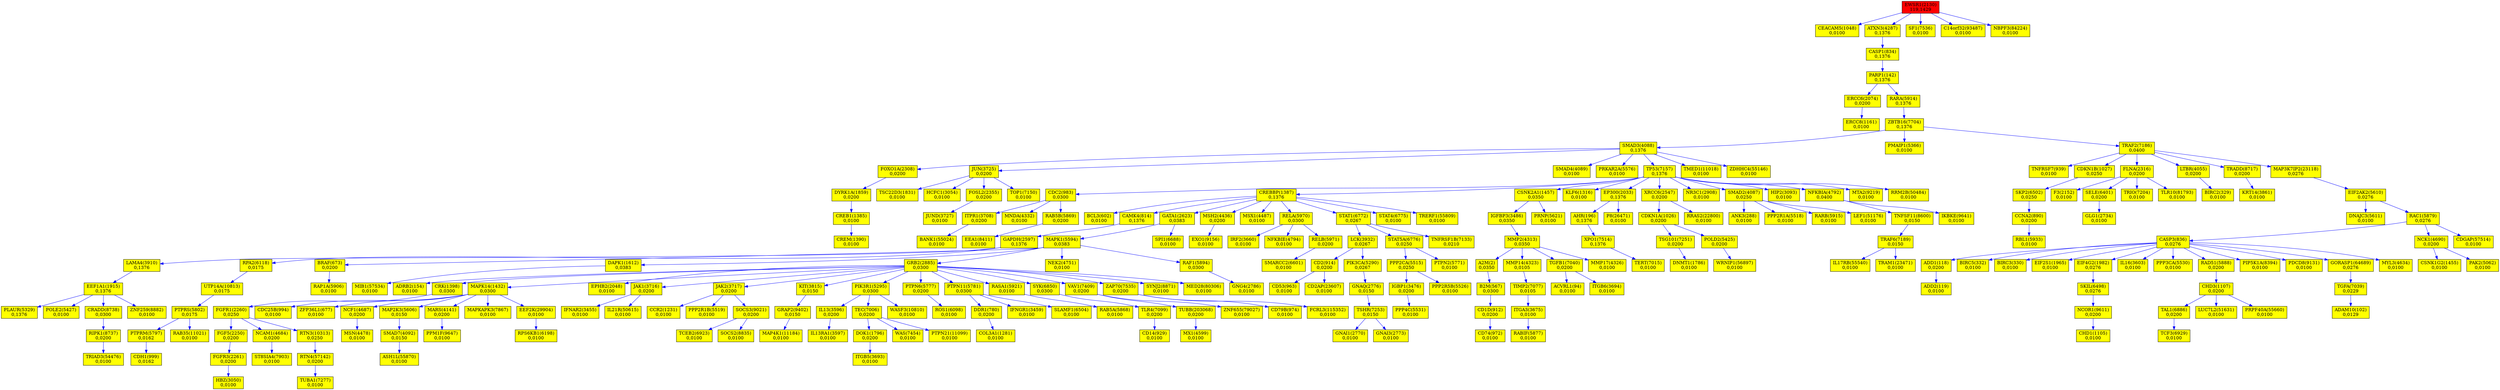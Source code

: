 digraph tmp_ans13 {
N_0 [shape = box, style = filled, fillcolor = yellow, label = "ADD1(118)\n0,0200"];
N_1 [shape = box, style = filled, fillcolor = yellow, label = "ADD2(119)\n0,0100"];
N_2 [shape = box, style = filled, fillcolor = yellow, label = "PARP1(142)\n0,1376"];
N_3 [shape = box, style = filled, fillcolor = yellow, label = "ADRB2(154)\n0,0100"];
N_4 [shape = box, style = filled, fillcolor = yellow, label = "AHR(196)\n0,1376"];
N_5 [shape = box, style = filled, fillcolor = yellow, label = "A2M(2)\n0,0350"];
N_6 [shape = box, style = filled, fillcolor = yellow, label = "ACVRL1(94)\n0,0100"];
N_7 [shape = box, style = filled, fillcolor = yellow, label = "BIRC5(332)\n0,0100"];
N_8 [shape = box, style = filled, fillcolor = yellow, label = "ADAM10(102)\n0,0129"];
N_9 [shape = box, style = filled, fillcolor = yellow, label = "B2M(567)\n0,0300"];
N_10 [shape = box, style = filled, fillcolor = yellow, label = "BRAF(673)\n0,0200"];
N_11 [shape = box, style = filled, fillcolor = yellow, label = "DDR1(780)\n0,0200"];
N_12 [shape = box, style = filled, fillcolor = yellow, label = "CASP1(834)\n0,1376"];
N_13 [shape = box, style = filled, fillcolor = yellow, label = "CASP3(836)\n0,0276"];
N_14 [shape = box, style = filled, fillcolor = yellow, label = "BIRC3(330)\n0,0100"];
N_15 [shape = box, style = filled, fillcolor = yellow, label = "BIRC2(329)\n0,0100"];
N_16 [shape = box, style = filled, fillcolor = yellow, label = "CD2(914)\n0,0200"];
N_17 [shape = box, style = filled, fillcolor = yellow, label = "TNFRSF7(939)\n0,0100"];
N_18 [shape = box, style = filled, fillcolor = yellow, label = "CD74(972)\n0,0100"];
N_19 [shape = box, style = filled, fillcolor = yellow, label = "CD1D(912)\n0,0200"];
N_20 [shape = box, style = filled, fillcolor = yellow, label = "CCNA2(890)\n0,0200"];
N_21 [shape = box, style = filled, fillcolor = yellow, label = "CDC2(983)\n0,0300"];
N_22 [shape = box, style = filled, fillcolor = yellow, label = "CDH1(999)\n0,0162"];
N_23 [shape = box, style = filled, fillcolor = yellow, label = "CDKN1A(1026)\n0,0200"];
N_24 [shape = box, style = filled, fillcolor = yellow, label = "CHD3(1107)\n0,0200"];
N_25 [shape = box, style = filled, fillcolor = yellow, label = "CDC25B(994)\n0,0100"];
N_26 [shape = box, style = filled, fillcolor = yellow, label = "CDKN1B(1027)\n0,0250"];
N_27 [shape = box, style = filled, fillcolor = yellow, label = "CCR2(1231)\n0,0100"];
N_28 [shape = box, style = filled, fillcolor = yellow, label = "BCL3(602)\n0,0100"];
N_29 [shape = box, style = filled, fillcolor = yellow, label = "CREB1(1385)\n0,0100"];
N_30 [shape = box, style = filled, fillcolor = yellow, label = "CREBBP(1387)\n0,1376"];
N_31 [shape = box, style = filled, fillcolor = yellow, label = "CAMK4(814)\n0,1376"];
N_32 [shape = box, style = filled, fillcolor = yellow, label = "CREM(1390)\n0,0100"];
N_33 [shape = box, style = filled, fillcolor = yellow, label = "CRK(1398)\n0,0300"];
N_34 [shape = box, style = filled, fillcolor = yellow, label = "ZFP36L1(677)\n0,0100"];
N_35 [shape = box, style = filled, fillcolor = yellow, label = "CSNK2A1(1457)\n0,0350"];
N_36 [shape = box, style = filled, fillcolor = yellow, label = "MAPK14(1432)\n0,0300"];
N_37 [shape = box, style = filled, fillcolor = yellow, label = "CD14(929)\n0,0100"];
N_38 [shape = box, style = filled, fillcolor = yellow, label = "DAPK1(1612)\n0,0383"];
N_39 [shape = box, style = filled, fillcolor = yellow, label = "ERCC8(1161)\n0,0100"];
N_40 [shape = box, style = filled, fillcolor = yellow, label = "DNMT1(1786)\n0,0100"];
N_41 [shape = box, style = filled, fillcolor = yellow, label = "TSC22D3(1831)\n0,0100"];
N_42 [shape = box, style = filled, fillcolor = yellow, label = "EEF1A1(1915)\n0,1376"];
N_43 [shape = box, style = filled, fillcolor = yellow, label = "KLF6(1316)\n0,0100"];
N_44 [shape = box, style = filled, fillcolor = yellow, label = "EIF2S1(1965)\n0,0100"];
N_45 [shape = box, style = filled, fillcolor = yellow, label = "EIF4G2(1982)\n0,0276"];
N_46 [shape = box, style = filled, fillcolor = yellow, label = "EP300(2033)\n0,1376"];
N_47 [shape = box, style = filled, fillcolor = yellow, label = "EPHB2(2048)\n0,0100"];
N_48 [shape = box, style = filled, fillcolor = yellow, label = "CEACAM5(1048)\n0,0100"];
N_49 [shape = box, style = filled, fillcolor = red, label = "EWSR1(2130)\n119,1429"];
N_50 [shape = box, style = filled, fillcolor = yellow, label = "F3(2152)\n0,0100"];
N_51 [shape = box, style = filled, fillcolor = yellow, label = "DOK1(1796)\n0,0200"];
N_52 [shape = box, style = filled, fillcolor = yellow, label = "COL3A1(1281)\n0,0100"];
N_53 [shape = box, style = filled, fillcolor = yellow, label = "FGFR1(2260)\n0,0250"];
N_54 [shape = box, style = filled, fillcolor = yellow, label = "FGF5(2250)\n0,0200"];
N_55 [shape = box, style = filled, fillcolor = yellow, label = "FGFR3(2261)\n0,0200"];
N_56 [shape = box, style = filled, fillcolor = yellow, label = "DYRK1A(1859)\n0,0200"];
N_57 [shape = box, style = filled, fillcolor = yellow, label = "FLNA(2316)\n0,0200"];
N_58 [shape = box, style = filled, fillcolor = yellow, label = "CD79B(974)\n0,0100"];
N_59 [shape = box, style = filled, fillcolor = yellow, label = "FOXO1A(2308)\n0,0200"];
N_60 [shape = box, style = filled, fillcolor = yellow, label = "GAPDH(2597)\n0,1376"];
N_61 [shape = box, style = filled, fillcolor = yellow, label = "XRCC6(2547)\n0,0200"];
N_62 [shape = box, style = filled, fillcolor = yellow, label = "CD53(963)\n0,0100"];
N_63 [shape = box, style = filled, fillcolor = yellow, label = "GNAI1(2770)\n0,0100"];
N_64 [shape = box, style = filled, fillcolor = yellow, label = "GNAI3(2773)\n0,0100"];
N_65 [shape = box, style = filled, fillcolor = yellow, label = "GNAQ(2776)\n0,0150"];
N_66 [shape = box, style = filled, fillcolor = yellow, label = "GRB2(2885)\n0,0300"];
N_67 [shape = box, style = filled, fillcolor = yellow, label = "NR3C1(2908)\n0,0100"];
N_68 [shape = box, style = filled, fillcolor = yellow, label = "ERCC6(2074)\n0,0200"];
N_69 [shape = box, style = filled, fillcolor = yellow, label = "HBZ(3050)\n0,0100"];
N_70 [shape = box, style = filled, fillcolor = yellow, label = "HCFC1(3054)\n0,0100"];
N_71 [shape = box, style = filled, fillcolor = yellow, label = "CHD1(1105)\n0,0100"];
N_72 [shape = box, style = filled, fillcolor = yellow, label = "IFNAR2(3455)\n0,0100"];
N_73 [shape = box, style = filled, fillcolor = yellow, label = "IFNGR1(3459)\n0,0100"];
N_74 [shape = box, style = filled, fillcolor = yellow, label = "IL13(3596)\n0,0200"];
N_75 [shape = box, style = filled, fillcolor = yellow, label = "IL16(3603)\n0,0100"];
N_76 [shape = box, style = filled, fillcolor = yellow, label = "ITGA3(3675)\n0,0100"];
N_77 [shape = box, style = filled, fillcolor = yellow, label = "ITGB5(3693)\n0,0100"];
N_78 [shape = box, style = filled, fillcolor = yellow, label = "ITPR1(3708)\n0,0200"];
N_79 [shape = box, style = filled, fillcolor = yellow, label = "JAK1(3716)\n0,0200"];
N_80 [shape = box, style = filled, fillcolor = yellow, label = "JAK2(3717)\n0,0200"];
N_81 [shape = box, style = filled, fillcolor = yellow, label = "JUN(3725)\n0,0200"];
N_82 [shape = box, style = filled, fillcolor = yellow, label = "FOSL2(2355)\n0,0200"];
N_83 [shape = box, style = filled, fillcolor = yellow, label = "ANK3(288)\n0,0100"];
N_84 [shape = box, style = filled, fillcolor = yellow, label = "KIT(3815)\n0,0150"];
N_85 [shape = box, style = filled, fillcolor = yellow, label = "IGFBP3(3486)\n0,0350"];
N_86 [shape = box, style = filled, fillcolor = yellow, label = "LCK(3932)\n0,0267"];
N_87 [shape = box, style = filled, fillcolor = yellow, label = "GATA1(2623)\n0,0383"];
N_88 [shape = box, style = filled, fillcolor = yellow, label = "LTBR(4055)\n0,0200"];
N_89 [shape = box, style = filled, fillcolor = yellow, label = "SMAD2(4087)\n0,0250"];
N_90 [shape = box, style = filled, fillcolor = yellow, label = "JUND(3727)\n0,0100"];
N_91 [shape = box, style = filled, fillcolor = yellow, label = "SMAD3(4088)\n0,1376"];
N_92 [shape = box, style = filled, fillcolor = yellow, label = "SMAD4(4089)\n0,0100"];
N_93 [shape = box, style = filled, fillcolor = yellow, label = "SMAD7(4092)\n0,0150"];
N_94 [shape = box, style = filled, fillcolor = yellow, label = "IGBP1(3476)\n0,0200"];
N_95 [shape = box, style = filled, fillcolor = yellow, label = "MMP2(4313)\n0,0350"];
N_96 [shape = box, style = filled, fillcolor = yellow, label = "MSH2(4436)\n0,0200"];
N_97 [shape = box, style = filled, fillcolor = yellow, label = "MSN(4478)\n0,0100"];
N_98 [shape = box, style = filled, fillcolor = yellow, label = "MSX1(4487)\n0,0100"];
N_99 [shape = box, style = filled, fillcolor = yellow, label = "MX1(4599)\n0,0100"];
N_100 [shape = box, style = filled, fillcolor = yellow, label = "NCAM1(4684)\n0,0200"];
N_101 [shape = box, style = filled, fillcolor = yellow, label = "NCF1(4687)\n0,0200"];
N_102 [shape = box, style = filled, fillcolor = yellow, label = "CSNK1G2(1455)\n0,0100"];
N_103 [shape = box, style = filled, fillcolor = yellow, label = "HIP2(3093)\n0,0100"];
N_104 [shape = box, style = filled, fillcolor = yellow, label = "NCK1(4690)\n0,0200"];
N_105 [shape = box, style = filled, fillcolor = yellow, label = "NEK2(4751)\n0,0100"];
N_106 [shape = box, style = filled, fillcolor = yellow, label = "IRF2(3660)\n0,0100"];
N_107 [shape = box, style = filled, fillcolor = yellow, label = "GLG1(2734)\n0,0100"];
N_108 [shape = box, style = filled, fillcolor = yellow, label = "NFKBIA(4792)\n0,0400"];
N_109 [shape = box, style = filled, fillcolor = yellow, label = "PAK2(5062)\n0,0100"];
N_110 [shape = box, style = filled, fillcolor = yellow, label = "PIK3R1(5295)\n0,0300"];
N_111 [shape = box, style = filled, fillcolor = yellow, label = "PIK3CA(5290)\n0,0267"];
N_112 [shape = box, style = filled, fillcolor = yellow, label = "KRT14(3861)\n0,0100"];
N_113 [shape = box, style = filled, fillcolor = yellow, label = "PMAIP1(5366)\n0,0100"];
N_114 [shape = box, style = filled, fillcolor = yellow, label = "PPP2CA(5515)\n0,0250"];
N_115 [shape = box, style = filled, fillcolor = yellow, label = "PPP2R1B(5519)\n0,0100"];
N_116 [shape = box, style = filled, fillcolor = yellow, label = "PPP2R1A(5518)\n0,0100"];
N_117 [shape = box, style = filled, fillcolor = yellow, label = "PPP3CA(5530)\n0,0100"];
N_118 [shape = box, style = filled, fillcolor = yellow, label = "NFKBIE(4794)\n0,0100"];
N_119 [shape = box, style = filled, fillcolor = yellow, label = "PRKAR2A(5576)\n0,0100"];
N_120 [shape = box, style = filled, fillcolor = yellow, label = "MAPK1(5594)\n0,0383"];
N_121 [shape = box, style = filled, fillcolor = yellow, label = "EIF2AK2(5610)\n0,0276"];
N_122 [shape = box, style = filled, fillcolor = yellow, label = "DNAJC3(5611)\n0,0100"];
N_123 [shape = box, style = filled, fillcolor = yellow, label = "PRNP(5621)\n0,0100"];
N_124 [shape = box, style = filled, fillcolor = yellow, label = "ATXN3(4287)\n0,1376"];
N_125 [shape = box, style = filled, fillcolor = yellow, label = "LAMA4(3910)\n0,1376"];
N_126 [shape = box, style = filled, fillcolor = yellow, label = "PTPN6(5777)\n0,0200"];
N_127 [shape = box, style = filled, fillcolor = yellow, label = "PTPRM(5797)\n0,0162"];
N_128 [shape = box, style = filled, fillcolor = yellow, label = "PTPN11(5781)\n0,0300"];
N_129 [shape = box, style = filled, fillcolor = yellow, label = "RAB5A(5868)\n0,0100"];
N_130 [shape = box, style = filled, fillcolor = yellow, label = "RAC1(5879)\n0,0276"];
N_131 [shape = box, style = filled, fillcolor = yellow, label = "RAD51(5888)\n0,0200"];
N_132 [shape = box, style = filled, fillcolor = yellow, label = "RAF1(5894)\n0,0300"];
N_133 [shape = box, style = filled, fillcolor = yellow, label = "GNG4(2786)\n0,0100"];
N_134 [shape = box, style = filled, fillcolor = yellow, label = "RAP1A(5906)\n0,0100"];
N_135 [shape = box, style = filled, fillcolor = yellow, label = "RASA1(5921)\n0,0100"];
N_136 [shape = box, style = filled, fillcolor = yellow, label = "MNDA(4332)\n0,0100"];
N_137 [shape = box, style = filled, fillcolor = yellow, label = "RARA(5914)\n0,1376"];
N_138 [shape = box, style = filled, fillcolor = yellow, label = "RBL1(5933)\n0,0100"];
N_139 [shape = box, style = filled, fillcolor = yellow, label = "PPP4C(5531)\n0,0100"];
N_140 [shape = box, style = filled, fillcolor = yellow, label = "RELA(5970)\n0,0300"];
N_141 [shape = box, style = filled, fillcolor = yellow, label = "RELB(5971)\n0,0200"];
N_142 [shape = box, style = filled, fillcolor = yellow, label = "RPA2(6118)\n0,0175"];
N_143 [shape = box, style = filled, fillcolor = yellow, label = "RARB(5915)\n0,0100"];
N_144 [shape = box, style = filled, fillcolor = yellow, label = "MAP2K3(5606)\n0,0150"];
N_145 [shape = box, style = filled, fillcolor = yellow, label = "MMP14(4323)\n0,0105"];
N_146 [shape = box, style = filled, fillcolor = yellow, label = "SELE(6401)\n0,0200"];
N_147 [shape = box, style = filled, fillcolor = yellow, label = "PTPN2(5771)\n0,0100"];
N_148 [shape = box, style = filled, fillcolor = yellow, label = "SKIL(6498)\n0,0276"];
N_149 [shape = box, style = filled, fillcolor = yellow, label = "SLAMF1(6504)\n0,0100"];
N_150 [shape = box, style = filled, fillcolor = yellow, label = "SPI1(6688)\n0,0100"];
N_151 [shape = box, style = filled, fillcolor = yellow, label = "STAT1(6772)\n0,0267"];
N_152 [shape = box, style = filled, fillcolor = yellow, label = "STAT5A(6776)\n0,0250"];
N_153 [shape = box, style = filled, fillcolor = yellow, label = "RPS6KB1(6198)\n0,0100"];
N_154 [shape = box, style = filled, fillcolor = yellow, label = "PLAUR(5329)\n0,1376"];
N_155 [shape = box, style = filled, fillcolor = yellow, label = "SYK(6850)\n0,0300"];
N_156 [shape = box, style = filled, fillcolor = yellow, label = "TCEB2(6923)\n0,0100"];
N_157 [shape = box, style = filled, fillcolor = yellow, label = "TCF3(6929)\n0,0100"];
N_158 [shape = box, style = filled, fillcolor = yellow, label = "TAL1(6886)\n0,0200"];
N_159 [shape = box, style = filled, fillcolor = yellow, label = "SKP2(6502)\n0,0250"];
N_160 [shape = box, style = filled, fillcolor = yellow, label = "TEC(7006)\n0,0200"];
N_161 [shape = box, style = filled, fillcolor = yellow, label = "TERT(7015)\n0,0100"];
N_162 [shape = box, style = filled, fillcolor = yellow, label = "RAB5B(5869)\n0,0200"];
N_163 [shape = box, style = filled, fillcolor = yellow, label = "TGFA(7039)\n0,0229"];
N_164 [shape = box, style = filled, fillcolor = yellow, label = "ITGB6(3694)\n0,0100"];
N_165 [shape = box, style = filled, fillcolor = yellow, label = "TGFB1(7040)\n0,0200"];
N_166 [shape = box, style = filled, fillcolor = yellow, label = "POLE2(5427)\n0,0100"];
N_167 [shape = box, style = filled, fillcolor = yellow, label = "TLR4(7099)\n0,0200"];
N_168 [shape = box, style = filled, fillcolor = yellow, label = "TOP1(7150)\n0,0100"];
N_169 [shape = box, style = filled, fillcolor = yellow, label = "TP53(7157)\n0,1376"];
N_170 [shape = box, style = filled, fillcolor = yellow, label = "TNFRSF1B(7133)\n0,0210"];
N_171 [shape = box, style = filled, fillcolor = yellow, label = "TRAF2(7186)\n0,0400"];
N_172 [shape = box, style = filled, fillcolor = yellow, label = "TRAF6(7189)\n0,0150"];
N_173 [shape = box, style = filled, fillcolor = yellow, label = "TSHR(7253)\n0,0150"];
N_174 [shape = box, style = filled, fillcolor = yellow, label = "TSG101(7251)\n0,0200"];
N_175 [shape = box, style = filled, fillcolor = yellow, label = "TUBA1(7277)\n0,0100"];
N_176 [shape = box, style = filled, fillcolor = yellow, label = "WAS(7454)\n0,0100"];
N_177 [shape = box, style = filled, fillcolor = yellow, label = "POLD2(5425)\n0,0200"];
N_178 [shape = box, style = filled, fillcolor = yellow, label = "XPO1(7514)\n0,1376"];
N_179 [shape = box, style = filled, fillcolor = yellow, label = "VAV1(7409)\n0,0200"];
N_180 [shape = box, style = filled, fillcolor = yellow, label = "ZAP70(7535)\n0,0200"];
N_181 [shape = box, style = filled, fillcolor = yellow, label = "ZBTB16(7704)\n0,1376"];
N_182 [shape = box, style = filled, fillcolor = yellow, label = "ST8SIA4(7903)\n0,0100"];
N_183 [shape = box, style = filled, fillcolor = yellow, label = "MARS(4141)\n0,0200"];
N_184 [shape = box, style = filled, fillcolor = yellow, label = "SF1(7536)\n0,0100"];
N_185 [shape = box, style = filled, fillcolor = yellow, label = "EEA1(8411)\n0,0100"];
N_186 [shape = box, style = filled, fillcolor = yellow, label = "PTPRS(5802)\n0,0175"];
N_187 [shape = box, style = filled, fillcolor = yellow, label = "TNFSF11(8600)\n0,0150"];
N_188 [shape = box, style = filled, fillcolor = yellow, label = "PIP5K1A(8394)\n0,0100"];
N_189 [shape = box, style = filled, fillcolor = yellow, label = "TRADD(8717)\n0,0200"];
N_190 [shape = box, style = filled, fillcolor = yellow, label = "RIPK1(8737)\n0,0200"];
N_191 [shape = box, style = filled, fillcolor = yellow, label = "SYNJ2(8871)\n0,0100"];
N_192 [shape = box, style = filled, fillcolor = yellow, label = "SOCS2(8835)\n0,0100"];
N_193 [shape = box, style = filled, fillcolor = yellow, label = "SMARCC2(6601)\n0,0100"];
N_194 [shape = box, style = filled, fillcolor = yellow, label = "STAT4(6775)\n0,0100"];
N_195 [shape = box, style = filled, fillcolor = yellow, label = "NCOR1(9611)\n0,0200"];
N_196 [shape = box, style = filled, fillcolor = yellow, label = "PPM1F(9647)\n0,0100"];
N_197 [shape = box, style = filled, fillcolor = yellow, label = "GRAP2(9402)\n0,0150"];
N_198 [shape = box, style = filled, fillcolor = yellow, label = "PDCD8(9131)\n0,0100"];
N_199 [shape = box, style = filled, fillcolor = yellow, label = "IKBKE(9641)\n0,0100"];
N_200 [shape = box, style = filled, fillcolor = yellow, label = "RTN3(10313)\n0,0250"];
N_201 [shape = box, style = filled, fillcolor = yellow, label = "ROS1(6098)\n0,0100"];
N_202 [shape = box, style = filled, fillcolor = yellow, label = "RABIF(5877)\n0,0100"];
N_203 [shape = box, style = filled, fillcolor = yellow, label = "UTP14A(10813)\n0,0175"];
N_204 [shape = box, style = filled, fillcolor = yellow, label = "CRADD(8738)\n0,0300"];
N_205 [shape = box, style = filled, fillcolor = yellow, label = "MAP4K1(11184)\n0,0100"];
N_206 [shape = box, style = filled, fillcolor = yellow, label = "MTA2(9219)\n0,0100"];
N_207 [shape = box, style = filled, fillcolor = yellow, label = "CD2AP(23607)\n0,0100"];
N_208 [shape = box, style = filled, fillcolor = yellow, label = "MAPKAPK3(7867)\n0,0100"];
N_209 [shape = box, style = filled, fillcolor = yellow, label = "LEF1(51176)\n0,0100"];
N_210 [shape = box, style = filled, fillcolor = yellow, label = "LUC7L2(51631)\n0,0100"];
N_211 [shape = box, style = filled, fillcolor = yellow, label = "TRIAD3(54476)\n0,0100"];
N_212 [shape = box, style = filled, fillcolor = yellow, label = "RRAS2(22800)\n0,0100"];
N_213 [shape = box, style = filled, fillcolor = yellow, label = "PRPF40A(55660)\n0,0100"];
N_214 [shape = box, style = filled, fillcolor = yellow, label = "ZNF259(8882)\n0,0100"];
N_215 [shape = box, style = filled, fillcolor = yellow, label = "WRNIP1(56897)\n0,0100"];
N_216 [shape = box, style = filled, fillcolor = yellow, label = "IL21R(50615)\n0,0100"];
N_217 [shape = box, style = filled, fillcolor = yellow, label = "GORASP1(64689)\n0,0276"];
N_218 [shape = box, style = filled, fillcolor = yellow, label = "IL17RB(55540)\n0,0100"];
N_219 [shape = box, style = filled, fillcolor = yellow, label = "RTN4(57142)\n0,0200"];
N_220 [shape = box, style = filled, fillcolor = yellow, label = "RAB35(11021)\n0,0100"];
N_221 [shape = box, style = filled, fillcolor = yellow, label = "MED28(80306)\n0,0100"];
N_222 [shape = box, style = filled, fillcolor = yellow, label = "C14orf32(93487)\n0,0100"];
N_223 [shape = box, style = filled, fillcolor = yellow, label = "TRAM1(23471)\n0,0100"];
N_224 [shape = box, style = filled, fillcolor = yellow, label = "NBPF3(84224)\n0,0100"];
N_225 [shape = box, style = filled, fillcolor = yellow, label = "WASF3(10810)\n0,0100"];
N_226 [shape = box, style = filled, fillcolor = yellow, label = "TUBB(203068)\n0,0200"];
N_227 [shape = box, style = filled, fillcolor = yellow, label = "MAP3K7IP2(23118)\n0,0276"];
N_228 [shape = box, style = filled, fillcolor = yellow, label = "TRIO(7204)\n0,0100"];
N_229 [shape = box, style = filled, fillcolor = yellow, label = "PTPN21(11099)\n0,0100"];
N_230 [shape = box, style = filled, fillcolor = yellow, label = "MYL3(4634)\n0,0100"];
N_231 [shape = box, style = filled, fillcolor = yellow, label = "TLR10(81793)\n0,0100"];
N_232 [shape = box, style = filled, fillcolor = yellow, label = "ZNF655(79027)\n0,0100"];
N_233 [shape = box, style = filled, fillcolor = yellow, label = "TRERF1(55809)\n0,0100"];
N_234 [shape = box, style = filled, fillcolor = yellow, label = "SOCS3(9021)\n0,0200"];
N_235 [shape = box, style = filled, fillcolor = yellow, label = "EEF2K(29904)\n0,0100"];
N_236 [shape = box, style = filled, fillcolor = yellow, label = "CDGAP(57514)\n0,0100"];
N_237 [shape = box, style = filled, fillcolor = yellow, label = "MIB1(57534)\n0,0100"];
N_238 [shape = box, style = filled, fillcolor = yellow, label = "IL13RA1(3597)\n0,0100"];
N_239 [shape = box, style = filled, fillcolor = yellow, label = "P8(26471)\n0,0100"];
N_240 [shape = box, style = filled, fillcolor = yellow, label = "TIMP2(7077)\n0,0105"];
N_241 [shape = box, style = filled, fillcolor = yellow, label = "BANK1(55024)\n0,0100"];
N_242 [shape = box, style = filled, fillcolor = yellow, label = "MMP17(4326)\n0,0100"];
N_243 [shape = box, style = filled, fillcolor = yellow, label = "TMED1(11018)\n0,0100"];
N_244 [shape = box, style = filled, fillcolor = yellow, label = "ZDHHC4(55146)\n0,0100"];
N_245 [shape = box, style = filled, fillcolor = yellow, label = "ASH1L(55870)\n0,0100"];
N_246 [shape = box, style = filled, fillcolor = yellow, label = "EXO1(9156)\n0,0100"];
N_247 [shape = box, style = filled, fillcolor = yellow, label = "PPP2R5B(5526)\n0,0100"];
N_248 [shape = box, style = filled, fillcolor = yellow, label = "RRM2B(50484)\n0,0100"];
N_249 [shape = box, style = filled, fillcolor = yellow, label = "FCRL3(115352)\n0,0100"];
N_0 -> N_1 [ color = blue ];
N_5 -> N_9 [ color = blue ];
N_12 -> N_2 [ color = blue ];
N_13 -> N_0 [ color = blue ];
N_13 -> N_7 [ color = blue ];
N_13 -> N_14 [ color = blue ];
N_9 -> N_19 [ color = blue ];
N_19 -> N_18 [ color = blue ];
N_30 -> N_28 [ color = blue ];
N_30 -> N_31 [ color = blue ];
N_29 -> N_32 [ color = blue ];
N_36 -> N_25 [ color = blue ];
N_36 -> N_34 [ color = blue ];
N_13 -> N_44 [ color = blue ];
N_13 -> N_45 [ color = blue ];
N_46 -> N_4 [ color = blue ];
N_49 -> N_48 [ color = blue ];
N_11 -> N_52 [ color = blue ];
N_33 -> N_53 [ color = blue ];
N_53 -> N_54 [ color = blue ];
N_54 -> N_55 [ color = blue ];
N_56 -> N_29 [ color = blue ];
N_57 -> N_50 [ color = blue ];
N_59 -> N_56 [ color = blue ];
N_31 -> N_60 [ color = blue ];
N_61 -> N_23 [ color = blue ];
N_16 -> N_62 [ color = blue ];
N_66 -> N_3 [ color = blue ];
N_66 -> N_33 [ color = blue ];
N_66 -> N_36 [ color = blue ];
N_66 -> N_47 [ color = blue ];
N_2 -> N_68 [ color = blue ];
N_68 -> N_39 [ color = blue ];
N_55 -> N_69 [ color = blue ];
N_13 -> N_75 [ color = blue ];
N_51 -> N_77 [ color = blue ];
N_21 -> N_78 [ color = blue ];
N_66 -> N_79 [ color = blue ];
N_79 -> N_72 [ color = blue ];
N_80 -> N_27 [ color = blue ];
N_66 -> N_80 [ color = blue ];
N_81 -> N_41 [ color = blue ];
N_81 -> N_70 [ color = blue ];
N_81 -> N_82 [ color = blue ];
N_66 -> N_84 [ color = blue ];
N_35 -> N_85 [ color = blue ];
N_86 -> N_16 [ color = blue ];
N_30 -> N_87 [ color = blue ];
N_88 -> N_15 [ color = blue ];
N_89 -> N_83 [ color = blue ];
N_82 -> N_90 [ color = blue ];
N_91 -> N_59 [ color = blue ];
N_91 -> N_81 [ color = blue ];
N_91 -> N_92 [ color = blue ];
N_95 -> N_5 [ color = blue ];
N_85 -> N_95 [ color = blue ];
N_30 -> N_96 [ color = blue ];
N_30 -> N_98 [ color = blue ];
N_53 -> N_100 [ color = blue ];
N_36 -> N_101 [ color = blue ];
N_101 -> N_97 [ color = blue ];
N_104 -> N_102 [ color = blue ];
N_104 -> N_109 [ color = blue ];
N_66 -> N_110 [ color = blue ];
N_110 -> N_74 [ color = blue ];
N_111 -> N_65 [ color = blue ];
N_86 -> N_111 [ color = blue ];
N_114 -> N_94 [ color = blue ];
N_80 -> N_115 [ color = blue ];
N_89 -> N_116 [ color = blue ];
N_13 -> N_117 [ color = blue ];
N_91 -> N_119 [ color = blue ];
N_120 -> N_10 [ color = blue ];
N_120 -> N_38 [ color = blue ];
N_120 -> N_66 [ color = blue ];
N_87 -> N_120 [ color = blue ];
N_120 -> N_105 [ color = blue ];
N_121 -> N_122 [ color = blue ];
N_35 -> N_123 [ color = blue ];
N_124 -> N_12 [ color = blue ];
N_49 -> N_124 [ color = blue ];
N_125 -> N_42 [ color = blue ];
N_60 -> N_125 [ color = blue ];
N_66 -> N_126 [ color = blue ];
N_127 -> N_22 [ color = blue ];
N_128 -> N_11 [ color = blue ];
N_66 -> N_128 [ color = blue ];
N_128 -> N_73 [ color = blue ];
N_130 -> N_13 [ color = blue ];
N_130 -> N_104 [ color = blue ];
N_121 -> N_130 [ color = blue ];
N_13 -> N_131 [ color = blue ];
N_131 -> N_24 [ color = blue ];
N_120 -> N_132 [ color = blue ];
N_132 -> N_133 [ color = blue ];
N_10 -> N_134 [ color = blue ];
N_66 -> N_135 [ color = blue ];
N_135 -> N_129 [ color = blue ];
N_21 -> N_136 [ color = blue ];
N_2 -> N_137 [ color = blue ];
N_20 -> N_138 [ color = blue ];
N_94 -> N_139 [ color = blue ];
N_30 -> N_140 [ color = blue ];
N_140 -> N_106 [ color = blue ];
N_140 -> N_118 [ color = blue ];
N_140 -> N_141 [ color = blue ];
N_60 -> N_142 [ color = blue ];
N_89 -> N_143 [ color = blue ];
N_36 -> N_144 [ color = blue ];
N_144 -> N_93 [ color = blue ];
N_95 -> N_145 [ color = blue ];
N_57 -> N_146 [ color = blue ];
N_146 -> N_107 [ color = blue ];
N_45 -> N_148 [ color = blue ];
N_128 -> N_149 [ color = blue ];
N_87 -> N_150 [ color = blue ];
N_30 -> N_151 [ color = blue ];
N_151 -> N_86 [ color = blue ];
N_152 -> N_114 [ color = blue ];
N_152 -> N_147 [ color = blue ];
N_151 -> N_152 [ color = blue ];
N_42 -> N_154 [ color = blue ];
N_66 -> N_155 [ color = blue ];
N_24 -> N_158 [ color = blue ];
N_158 -> N_157 [ color = blue ];
N_159 -> N_20 [ color = blue ];
N_26 -> N_159 [ color = blue ];
N_160 -> N_51 [ color = blue ];
N_110 -> N_160 [ color = blue ];
N_21 -> N_162 [ color = blue ];
N_163 -> N_8 [ color = blue ];
N_165 -> N_6 [ color = blue ];
N_95 -> N_165 [ color = blue ];
N_165 -> N_164 [ color = blue ];
N_42 -> N_166 [ color = blue ];
N_167 -> N_37 [ color = blue ];
N_155 -> N_167 [ color = blue ];
N_81 -> N_168 [ color = blue ];
N_169 -> N_21 [ color = blue ];
N_169 -> N_30 [ color = blue ];
N_169 -> N_35 [ color = blue ];
N_169 -> N_43 [ color = blue ];
N_169 -> N_46 [ color = blue ];
N_169 -> N_61 [ color = blue ];
N_169 -> N_67 [ color = blue ];
N_169 -> N_89 [ color = blue ];
N_91 -> N_169 [ color = blue ];
N_169 -> N_103 [ color = blue ];
N_169 -> N_108 [ color = blue ];
N_151 -> N_170 [ color = blue ];
N_171 -> N_17 [ color = blue ];
N_171 -> N_26 [ color = blue ];
N_171 -> N_57 [ color = blue ];
N_171 -> N_88 [ color = blue ];
N_173 -> N_63 [ color = blue ];
N_173 -> N_64 [ color = blue ];
N_65 -> N_173 [ color = blue ];
N_23 -> N_174 [ color = blue ];
N_174 -> N_40 [ color = blue ];
N_160 -> N_176 [ color = blue ];
N_23 -> N_177 [ color = blue ];
N_4 -> N_178 [ color = blue ];
N_178 -> N_161 [ color = blue ];
N_66 -> N_179 [ color = blue ];
N_180 -> N_58 [ color = blue ];
N_66 -> N_180 [ color = blue ];
N_181 -> N_91 [ color = blue ];
N_181 -> N_113 [ color = blue ];
N_137 -> N_181 [ color = blue ];
N_181 -> N_171 [ color = blue ];
N_100 -> N_182 [ color = blue ];
N_36 -> N_183 [ color = blue ];
N_49 -> N_184 [ color = blue ];
N_162 -> N_185 [ color = blue ];
N_186 -> N_127 [ color = blue ];
N_108 -> N_187 [ color = blue ];
N_187 -> N_172 [ color = blue ];
N_13 -> N_188 [ color = blue ];
N_189 -> N_112 [ color = blue ];
N_171 -> N_189 [ color = blue ];
N_66 -> N_191 [ color = blue ];
N_141 -> N_193 [ color = blue ];
N_30 -> N_194 [ color = blue ];
N_195 -> N_71 [ color = blue ];
N_148 -> N_195 [ color = blue ];
N_183 -> N_196 [ color = blue ];
N_84 -> N_197 [ color = blue ];
N_13 -> N_198 [ color = blue ];
N_108 -> N_199 [ color = blue ];
N_53 -> N_200 [ color = blue ];
N_126 -> N_201 [ color = blue ];
N_76 -> N_202 [ color = blue ];
N_142 -> N_203 [ color = blue ];
N_203 -> N_186 [ color = blue ];
N_42 -> N_204 [ color = blue ];
N_204 -> N_190 [ color = blue ];
N_197 -> N_205 [ color = blue ];
N_169 -> N_206 [ color = blue ];
N_16 -> N_207 [ color = blue ];
N_36 -> N_208 [ color = blue ];
N_89 -> N_209 [ color = blue ];
N_24 -> N_210 [ color = blue ];
N_190 -> N_211 [ color = blue ];
N_61 -> N_212 [ color = blue ];
N_24 -> N_213 [ color = blue ];
N_42 -> N_214 [ color = blue ];
N_177 -> N_215 [ color = blue ];
N_79 -> N_216 [ color = blue ];
N_13 -> N_217 [ color = blue ];
N_217 -> N_163 [ color = blue ];
N_172 -> N_218 [ color = blue ];
N_219 -> N_175 [ color = blue ];
N_200 -> N_219 [ color = blue ];
N_186 -> N_220 [ color = blue ];
N_66 -> N_221 [ color = blue ];
N_49 -> N_222 [ color = blue ];
N_172 -> N_223 [ color = blue ];
N_49 -> N_224 [ color = blue ];
N_110 -> N_225 [ color = blue ];
N_226 -> N_99 [ color = blue ];
N_179 -> N_226 [ color = blue ];
N_227 -> N_121 [ color = blue ];
N_171 -> N_227 [ color = blue ];
N_57 -> N_228 [ color = blue ];
N_160 -> N_229 [ color = blue ];
N_13 -> N_230 [ color = blue ];
N_57 -> N_231 [ color = blue ];
N_179 -> N_232 [ color = blue ];
N_30 -> N_233 [ color = blue ];
N_80 -> N_234 [ color = blue ];
N_234 -> N_156 [ color = blue ];
N_234 -> N_192 [ color = blue ];
N_36 -> N_235 [ color = blue ];
N_235 -> N_153 [ color = blue ];
N_130 -> N_236 [ color = blue ];
N_38 -> N_237 [ color = blue ];
N_74 -> N_238 [ color = blue ];
N_46 -> N_239 [ color = blue ];
N_240 -> N_76 [ color = blue ];
N_145 -> N_240 [ color = blue ];
N_78 -> N_241 [ color = blue ];
N_95 -> N_242 [ color = blue ];
N_91 -> N_243 [ color = blue ];
N_91 -> N_244 [ color = blue ];
N_93 -> N_245 [ color = blue ];
N_96 -> N_246 [ color = blue ];
N_114 -> N_247 [ color = blue ];
N_169 -> N_248 [ color = blue ];
N_180 -> N_249 [ color = blue ];
}
